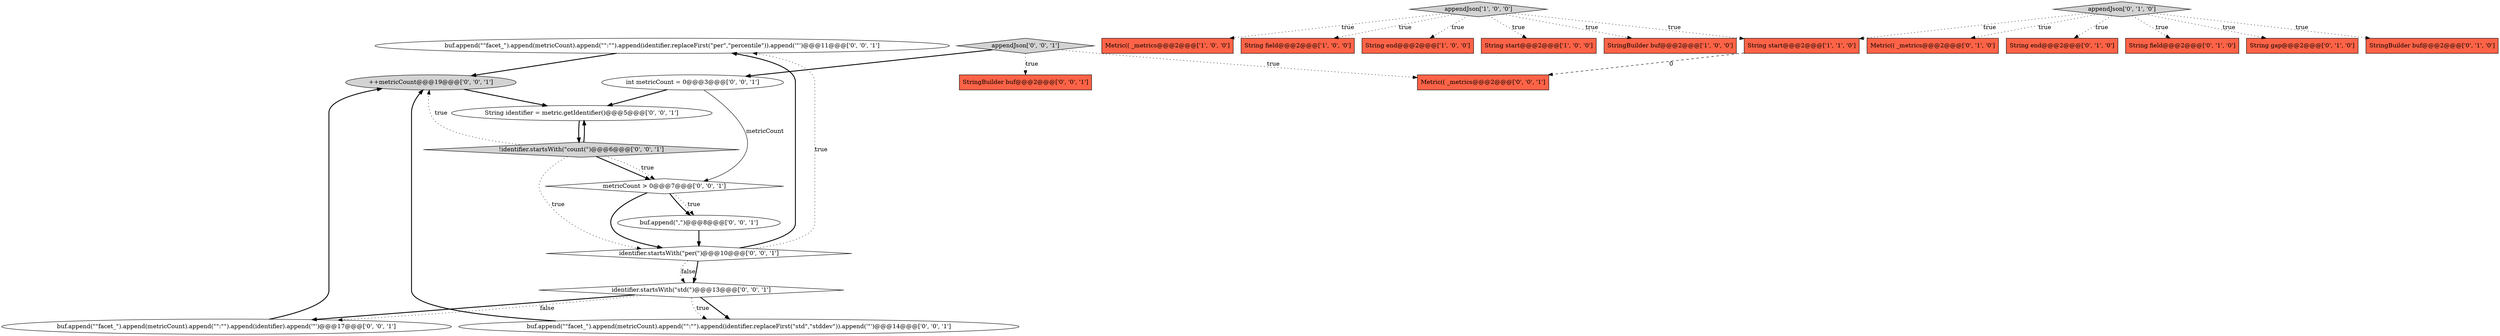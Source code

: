 digraph {
25 [style = filled, label = "buf.append(\"\"facet_\").append(metricCount).append(\"\":\"\").append(identifier.replaceFirst(\"per\",\"percentile\")).append('\"')@@@11@@@['0', '0', '1']", fillcolor = white, shape = ellipse image = "AAA0AAABBB3BBB"];
26 [style = filled, label = "buf.append(\"\"facet_\").append(metricCount).append(\"\":\"\").append(identifier.replaceFirst(\"std\",\"stddev\")).append('\"')@@@14@@@['0', '0', '1']", fillcolor = white, shape = ellipse image = "AAA0AAABBB3BBB"];
4 [style = filled, label = "appendJson['1', '0', '0']", fillcolor = lightgray, shape = diamond image = "AAA0AAABBB1BBB"];
12 [style = filled, label = "Metric(( _metrics@@@2@@@['0', '1', '0']", fillcolor = tomato, shape = box image = "AAA0AAABBB2BBB"];
20 [style = filled, label = "++metricCount@@@19@@@['0', '0', '1']", fillcolor = lightgray, shape = ellipse image = "AAA0AAABBB3BBB"];
13 [style = filled, label = "appendJson['0', '0', '1']", fillcolor = lightgray, shape = diamond image = "AAA0AAABBB3BBB"];
16 [style = filled, label = "Metric(( _metrics@@@2@@@['0', '0', '1']", fillcolor = tomato, shape = box image = "AAA0AAABBB3BBB"];
18 [style = filled, label = "buf.append(\",\")@@@8@@@['0', '0', '1']", fillcolor = white, shape = ellipse image = "AAA0AAABBB3BBB"];
15 [style = filled, label = "metricCount > 0@@@7@@@['0', '0', '1']", fillcolor = white, shape = diamond image = "AAA0AAABBB3BBB"];
14 [style = filled, label = "StringBuilder buf@@@2@@@['0', '0', '1']", fillcolor = tomato, shape = box image = "AAA0AAABBB3BBB"];
23 [style = filled, label = "!identifier.startsWith(\"count(\")@@@6@@@['0', '0', '1']", fillcolor = lightgray, shape = diamond image = "AAA0AAABBB3BBB"];
22 [style = filled, label = "buf.append(\"\"facet_\").append(metricCount).append(\"\":\"\").append(identifier).append('\"')@@@17@@@['0', '0', '1']", fillcolor = white, shape = ellipse image = "AAA0AAABBB3BBB"];
11 [style = filled, label = "String end@@@2@@@['0', '1', '0']", fillcolor = tomato, shape = box image = "AAA0AAABBB2BBB"];
6 [style = filled, label = "String start@@@2@@@['1', '1', '0']", fillcolor = tomato, shape = box image = "AAA0AAABBB1BBB"];
10 [style = filled, label = "appendJson['0', '1', '0']", fillcolor = lightgray, shape = diamond image = "AAA0AAABBB2BBB"];
0 [style = filled, label = "String field@@@2@@@['1', '0', '0']", fillcolor = tomato, shape = box image = "AAA0AAABBB1BBB"];
3 [style = filled, label = "String end@@@2@@@['1', '0', '0']", fillcolor = tomato, shape = box image = "AAA0AAABBB1BBB"];
19 [style = filled, label = "identifier.startsWith(\"std(\")@@@13@@@['0', '0', '1']", fillcolor = white, shape = diamond image = "AAA0AAABBB3BBB"];
1 [style = filled, label = "String start@@@2@@@['1', '0', '0']", fillcolor = tomato, shape = box image = "AAA0AAABBB1BBB"];
9 [style = filled, label = "String field@@@2@@@['0', '1', '0']", fillcolor = tomato, shape = box image = "AAA0AAABBB2BBB"];
21 [style = filled, label = "identifier.startsWith(\"per(\")@@@10@@@['0', '0', '1']", fillcolor = white, shape = diamond image = "AAA0AAABBB3BBB"];
2 [style = filled, label = "StringBuilder buf@@@2@@@['1', '0', '0']", fillcolor = tomato, shape = box image = "AAA0AAABBB1BBB"];
17 [style = filled, label = "int metricCount = 0@@@3@@@['0', '0', '1']", fillcolor = white, shape = ellipse image = "AAA0AAABBB3BBB"];
7 [style = filled, label = "String gap@@@2@@@['0', '1', '0']", fillcolor = tomato, shape = box image = "AAA0AAABBB2BBB"];
8 [style = filled, label = "StringBuilder buf@@@2@@@['0', '1', '0']", fillcolor = tomato, shape = box image = "AAA0AAABBB2BBB"];
24 [style = filled, label = "String identifier = metric.getIdentifier()@@@5@@@['0', '0', '1']", fillcolor = white, shape = ellipse image = "AAA0AAABBB3BBB"];
5 [style = filled, label = "Metric(( _metrics@@@2@@@['1', '0', '0']", fillcolor = tomato, shape = box image = "AAA0AAABBB1BBB"];
4->6 [style = dotted, label="true"];
4->5 [style = dotted, label="true"];
10->8 [style = dotted, label="true"];
13->16 [style = dotted, label="true"];
10->6 [style = dotted, label="true"];
10->12 [style = dotted, label="true"];
21->19 [style = dotted, label="false"];
21->19 [style = bold, label=""];
4->1 [style = dotted, label="true"];
15->21 [style = bold, label=""];
4->0 [style = dotted, label="true"];
15->18 [style = dotted, label="true"];
23->21 [style = dotted, label="true"];
23->15 [style = bold, label=""];
21->25 [style = bold, label=""];
10->9 [style = dotted, label="true"];
17->15 [style = solid, label="metricCount"];
15->18 [style = bold, label=""];
4->2 [style = dotted, label="true"];
21->25 [style = dotted, label="true"];
13->17 [style = bold, label=""];
23->20 [style = dotted, label="true"];
23->24 [style = bold, label=""];
17->24 [style = bold, label=""];
25->20 [style = bold, label=""];
4->3 [style = dotted, label="true"];
6->16 [style = dashed, label="0"];
22->20 [style = bold, label=""];
10->11 [style = dotted, label="true"];
19->26 [style = bold, label=""];
23->15 [style = dotted, label="true"];
18->21 [style = bold, label=""];
20->24 [style = bold, label=""];
13->14 [style = dotted, label="true"];
19->22 [style = bold, label=""];
10->7 [style = dotted, label="true"];
26->20 [style = bold, label=""];
19->26 [style = dotted, label="true"];
24->23 [style = bold, label=""];
19->22 [style = dotted, label="false"];
}
